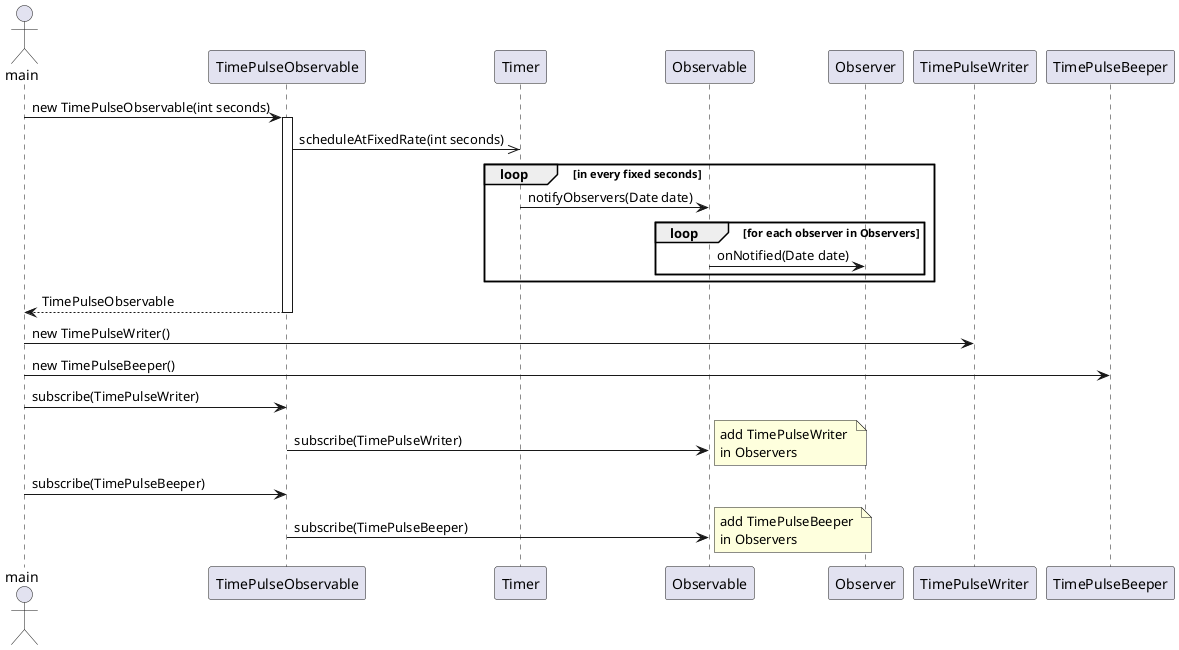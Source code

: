 @startuml
	actor main
    main -> TimePulseObservable: new TimePulseObservable(int seconds)
    activate TimePulseObservable
    TimePulseObservable ->> Timer: scheduleAtFixedRate(int seconds) 
    loop in every fixed seconds
		Timer -> Observable: notifyObservers(Date date)
		loop for each observer in Observers
			Observable -> Observer: onNotified(Date date)
		end
	end
 	TimePulseObservable --> main : TimePulseObservable 
 	deactivate TimePulseObservable
 	
    main -> TimePulseWriter: new TimePulseWriter()
    main -> TimePulseBeeper: new TimePulseBeeper()
     
    main -> TimePulseObservable: subscribe(TimePulseWriter)
    TimePulseObservable -> Observable: subscribe(TimePulseWriter)
    note right : add TimePulseWriter \nin Observers
    main -> TimePulseObservable: subscribe(TimePulseBeeper)
    TimePulseObservable -> Observable: subscribe(TimePulseBeeper)
    note right : add TimePulseBeeper \nin Observers
 @enduml